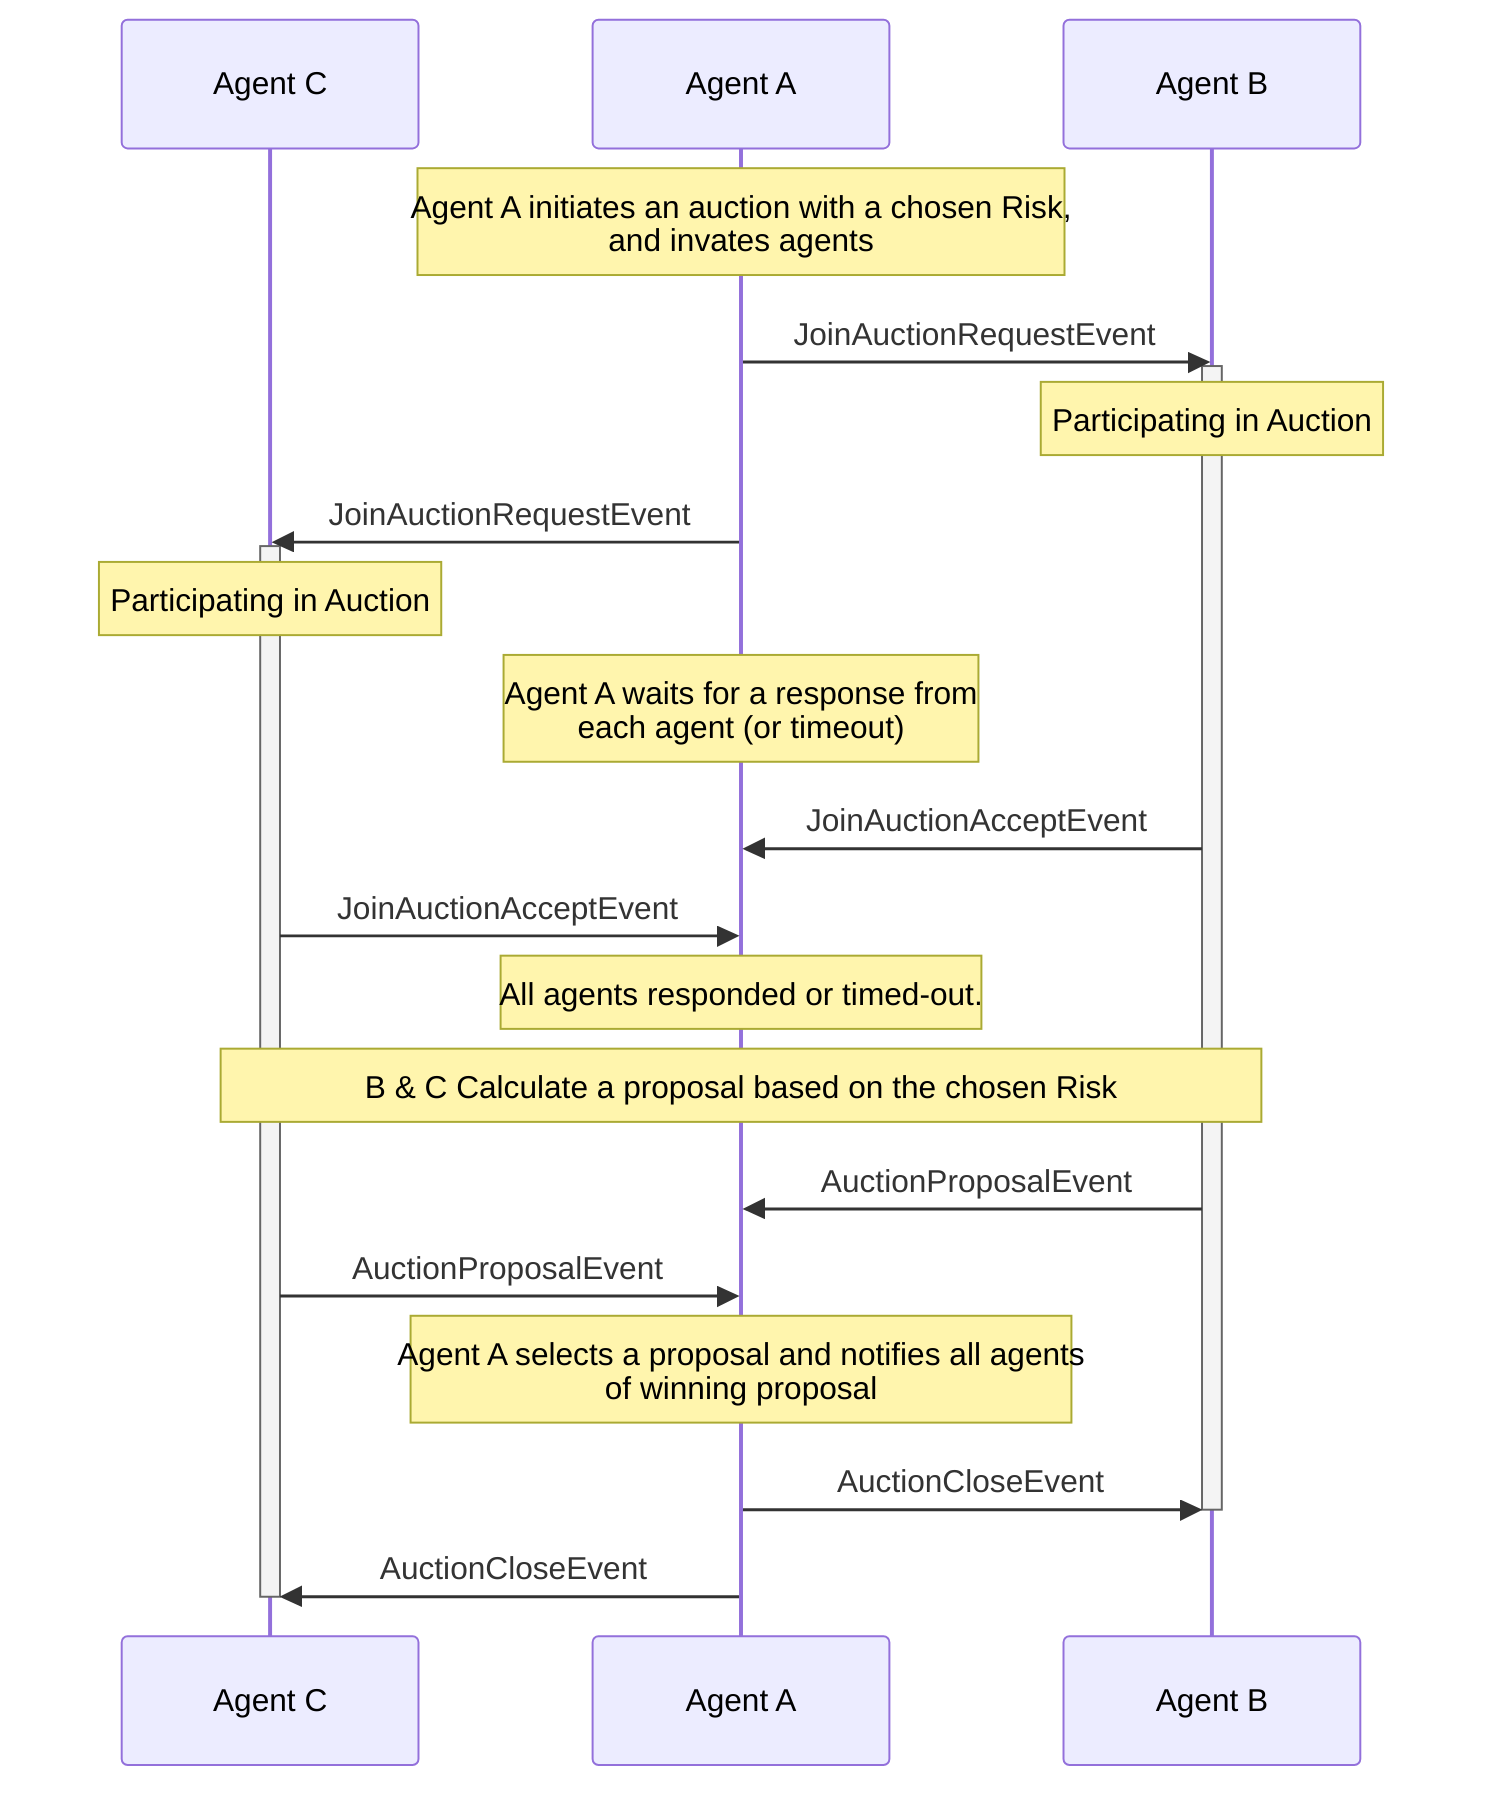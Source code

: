 %% ---
%% title: Auctioning process
%% ---
sequenceDiagram
    participant C as Agent C
    participant A as Agent A
    participant B as Agent B

    Note over A: Agent A initiates an auction with a chosen Risk,<br/>and invates agents
    A ->> B: JoinAuctionRequestEvent
    activate B
    Note over B: Participating in Auction

    A ->> C: JoinAuctionRequestEvent
    activate C
    Note over C: Participating in Auction

    Note over A: Agent A waits for a response from<br/>each agent (or timeout)

    B ->> A: JoinAuctionAcceptEvent
    C ->> A: JoinAuctionAcceptEvent

    Note over A: All agents responded or timed-out.

    Note over B,C: B & C Calculate a proposal based on the chosen Risk
    B ->> A: AuctionProposalEvent
    C ->> A: AuctionProposalEvent

    Note over A: Agent A selects a proposal and notifies all agents<br/> of winning proposal
    A ->> B: AuctionCloseEvent
    deactivate B
    A ->> C: AuctionCloseEvent
    deactivate C